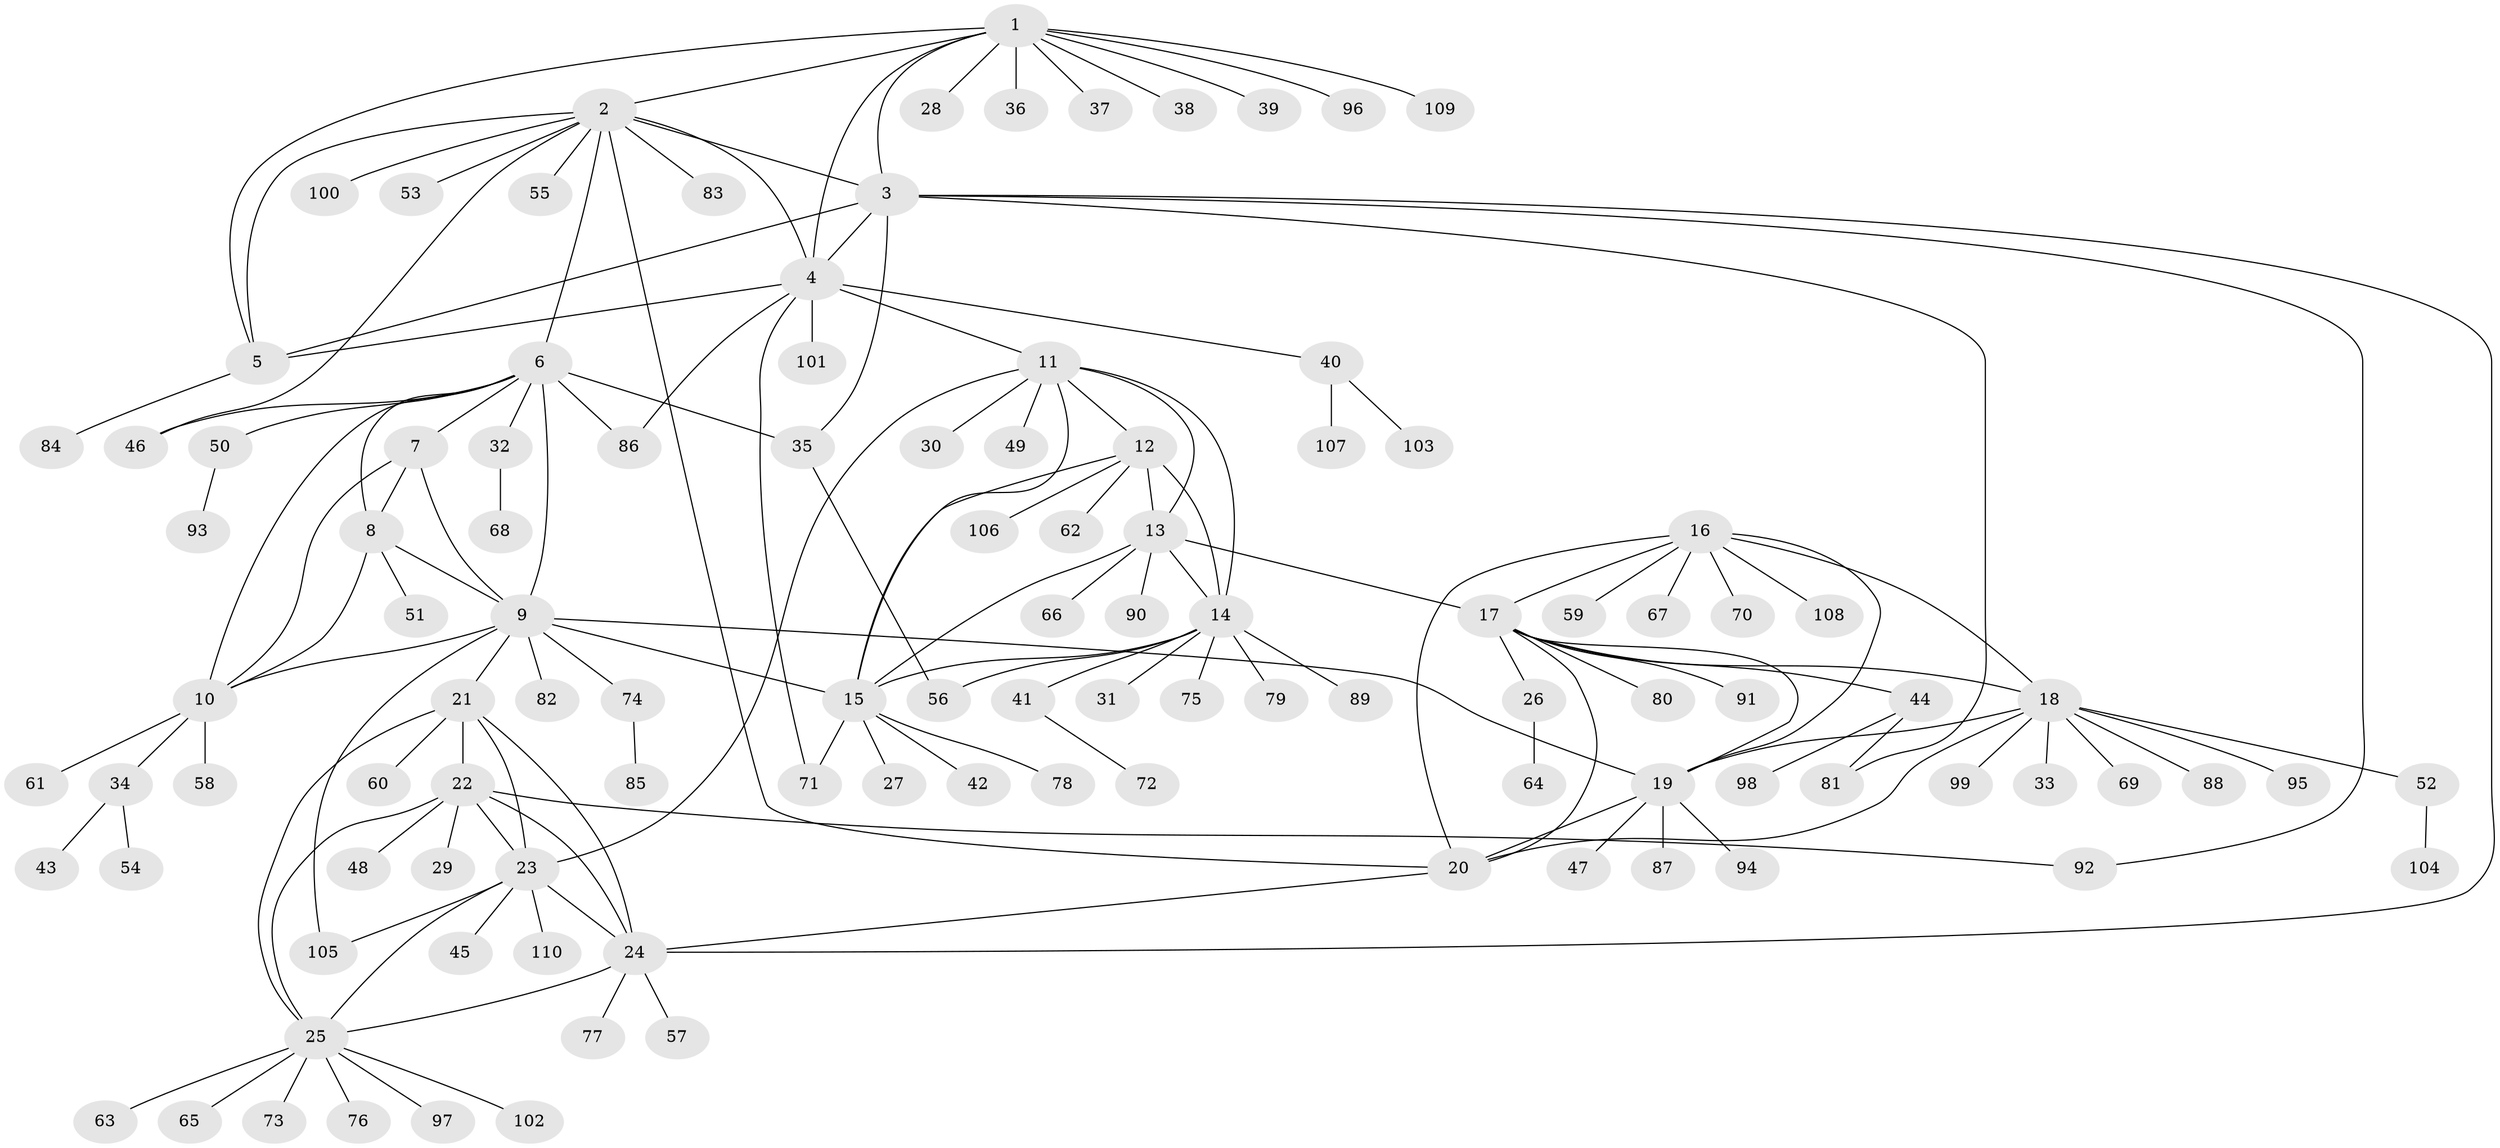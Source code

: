 // Generated by graph-tools (version 1.1) at 2025/11/02/27/25 16:11:29]
// undirected, 110 vertices, 153 edges
graph export_dot {
graph [start="1"]
  node [color=gray90,style=filled];
  1;
  2;
  3;
  4;
  5;
  6;
  7;
  8;
  9;
  10;
  11;
  12;
  13;
  14;
  15;
  16;
  17;
  18;
  19;
  20;
  21;
  22;
  23;
  24;
  25;
  26;
  27;
  28;
  29;
  30;
  31;
  32;
  33;
  34;
  35;
  36;
  37;
  38;
  39;
  40;
  41;
  42;
  43;
  44;
  45;
  46;
  47;
  48;
  49;
  50;
  51;
  52;
  53;
  54;
  55;
  56;
  57;
  58;
  59;
  60;
  61;
  62;
  63;
  64;
  65;
  66;
  67;
  68;
  69;
  70;
  71;
  72;
  73;
  74;
  75;
  76;
  77;
  78;
  79;
  80;
  81;
  82;
  83;
  84;
  85;
  86;
  87;
  88;
  89;
  90;
  91;
  92;
  93;
  94;
  95;
  96;
  97;
  98;
  99;
  100;
  101;
  102;
  103;
  104;
  105;
  106;
  107;
  108;
  109;
  110;
  1 -- 2;
  1 -- 3;
  1 -- 4;
  1 -- 5;
  1 -- 28;
  1 -- 36;
  1 -- 37;
  1 -- 38;
  1 -- 39;
  1 -- 96;
  1 -- 109;
  2 -- 3;
  2 -- 4;
  2 -- 5;
  2 -- 6;
  2 -- 20;
  2 -- 46;
  2 -- 53;
  2 -- 55;
  2 -- 83;
  2 -- 100;
  3 -- 4;
  3 -- 5;
  3 -- 24;
  3 -- 35;
  3 -- 81;
  3 -- 92;
  4 -- 5;
  4 -- 11;
  4 -- 40;
  4 -- 71;
  4 -- 86;
  4 -- 101;
  5 -- 84;
  6 -- 7;
  6 -- 8;
  6 -- 9;
  6 -- 10;
  6 -- 32;
  6 -- 35;
  6 -- 46;
  6 -- 50;
  6 -- 86;
  7 -- 8;
  7 -- 9;
  7 -- 10;
  8 -- 9;
  8 -- 10;
  8 -- 51;
  9 -- 10;
  9 -- 15;
  9 -- 19;
  9 -- 21;
  9 -- 74;
  9 -- 82;
  9 -- 105;
  10 -- 34;
  10 -- 58;
  10 -- 61;
  11 -- 12;
  11 -- 13;
  11 -- 14;
  11 -- 15;
  11 -- 23;
  11 -- 30;
  11 -- 49;
  12 -- 13;
  12 -- 14;
  12 -- 15;
  12 -- 62;
  12 -- 106;
  13 -- 14;
  13 -- 15;
  13 -- 17;
  13 -- 66;
  13 -- 90;
  14 -- 15;
  14 -- 31;
  14 -- 41;
  14 -- 56;
  14 -- 75;
  14 -- 79;
  14 -- 89;
  15 -- 27;
  15 -- 42;
  15 -- 71;
  15 -- 78;
  16 -- 17;
  16 -- 18;
  16 -- 19;
  16 -- 20;
  16 -- 59;
  16 -- 67;
  16 -- 70;
  16 -- 108;
  17 -- 18;
  17 -- 19;
  17 -- 20;
  17 -- 26;
  17 -- 44;
  17 -- 80;
  17 -- 91;
  18 -- 19;
  18 -- 20;
  18 -- 33;
  18 -- 52;
  18 -- 69;
  18 -- 88;
  18 -- 95;
  18 -- 99;
  19 -- 20;
  19 -- 47;
  19 -- 87;
  19 -- 94;
  20 -- 24;
  21 -- 22;
  21 -- 23;
  21 -- 24;
  21 -- 25;
  21 -- 60;
  22 -- 23;
  22 -- 24;
  22 -- 25;
  22 -- 29;
  22 -- 48;
  22 -- 92;
  23 -- 24;
  23 -- 25;
  23 -- 45;
  23 -- 105;
  23 -- 110;
  24 -- 25;
  24 -- 57;
  24 -- 77;
  25 -- 63;
  25 -- 65;
  25 -- 73;
  25 -- 76;
  25 -- 97;
  25 -- 102;
  26 -- 64;
  32 -- 68;
  34 -- 43;
  34 -- 54;
  35 -- 56;
  40 -- 103;
  40 -- 107;
  41 -- 72;
  44 -- 81;
  44 -- 98;
  50 -- 93;
  52 -- 104;
  74 -- 85;
}
